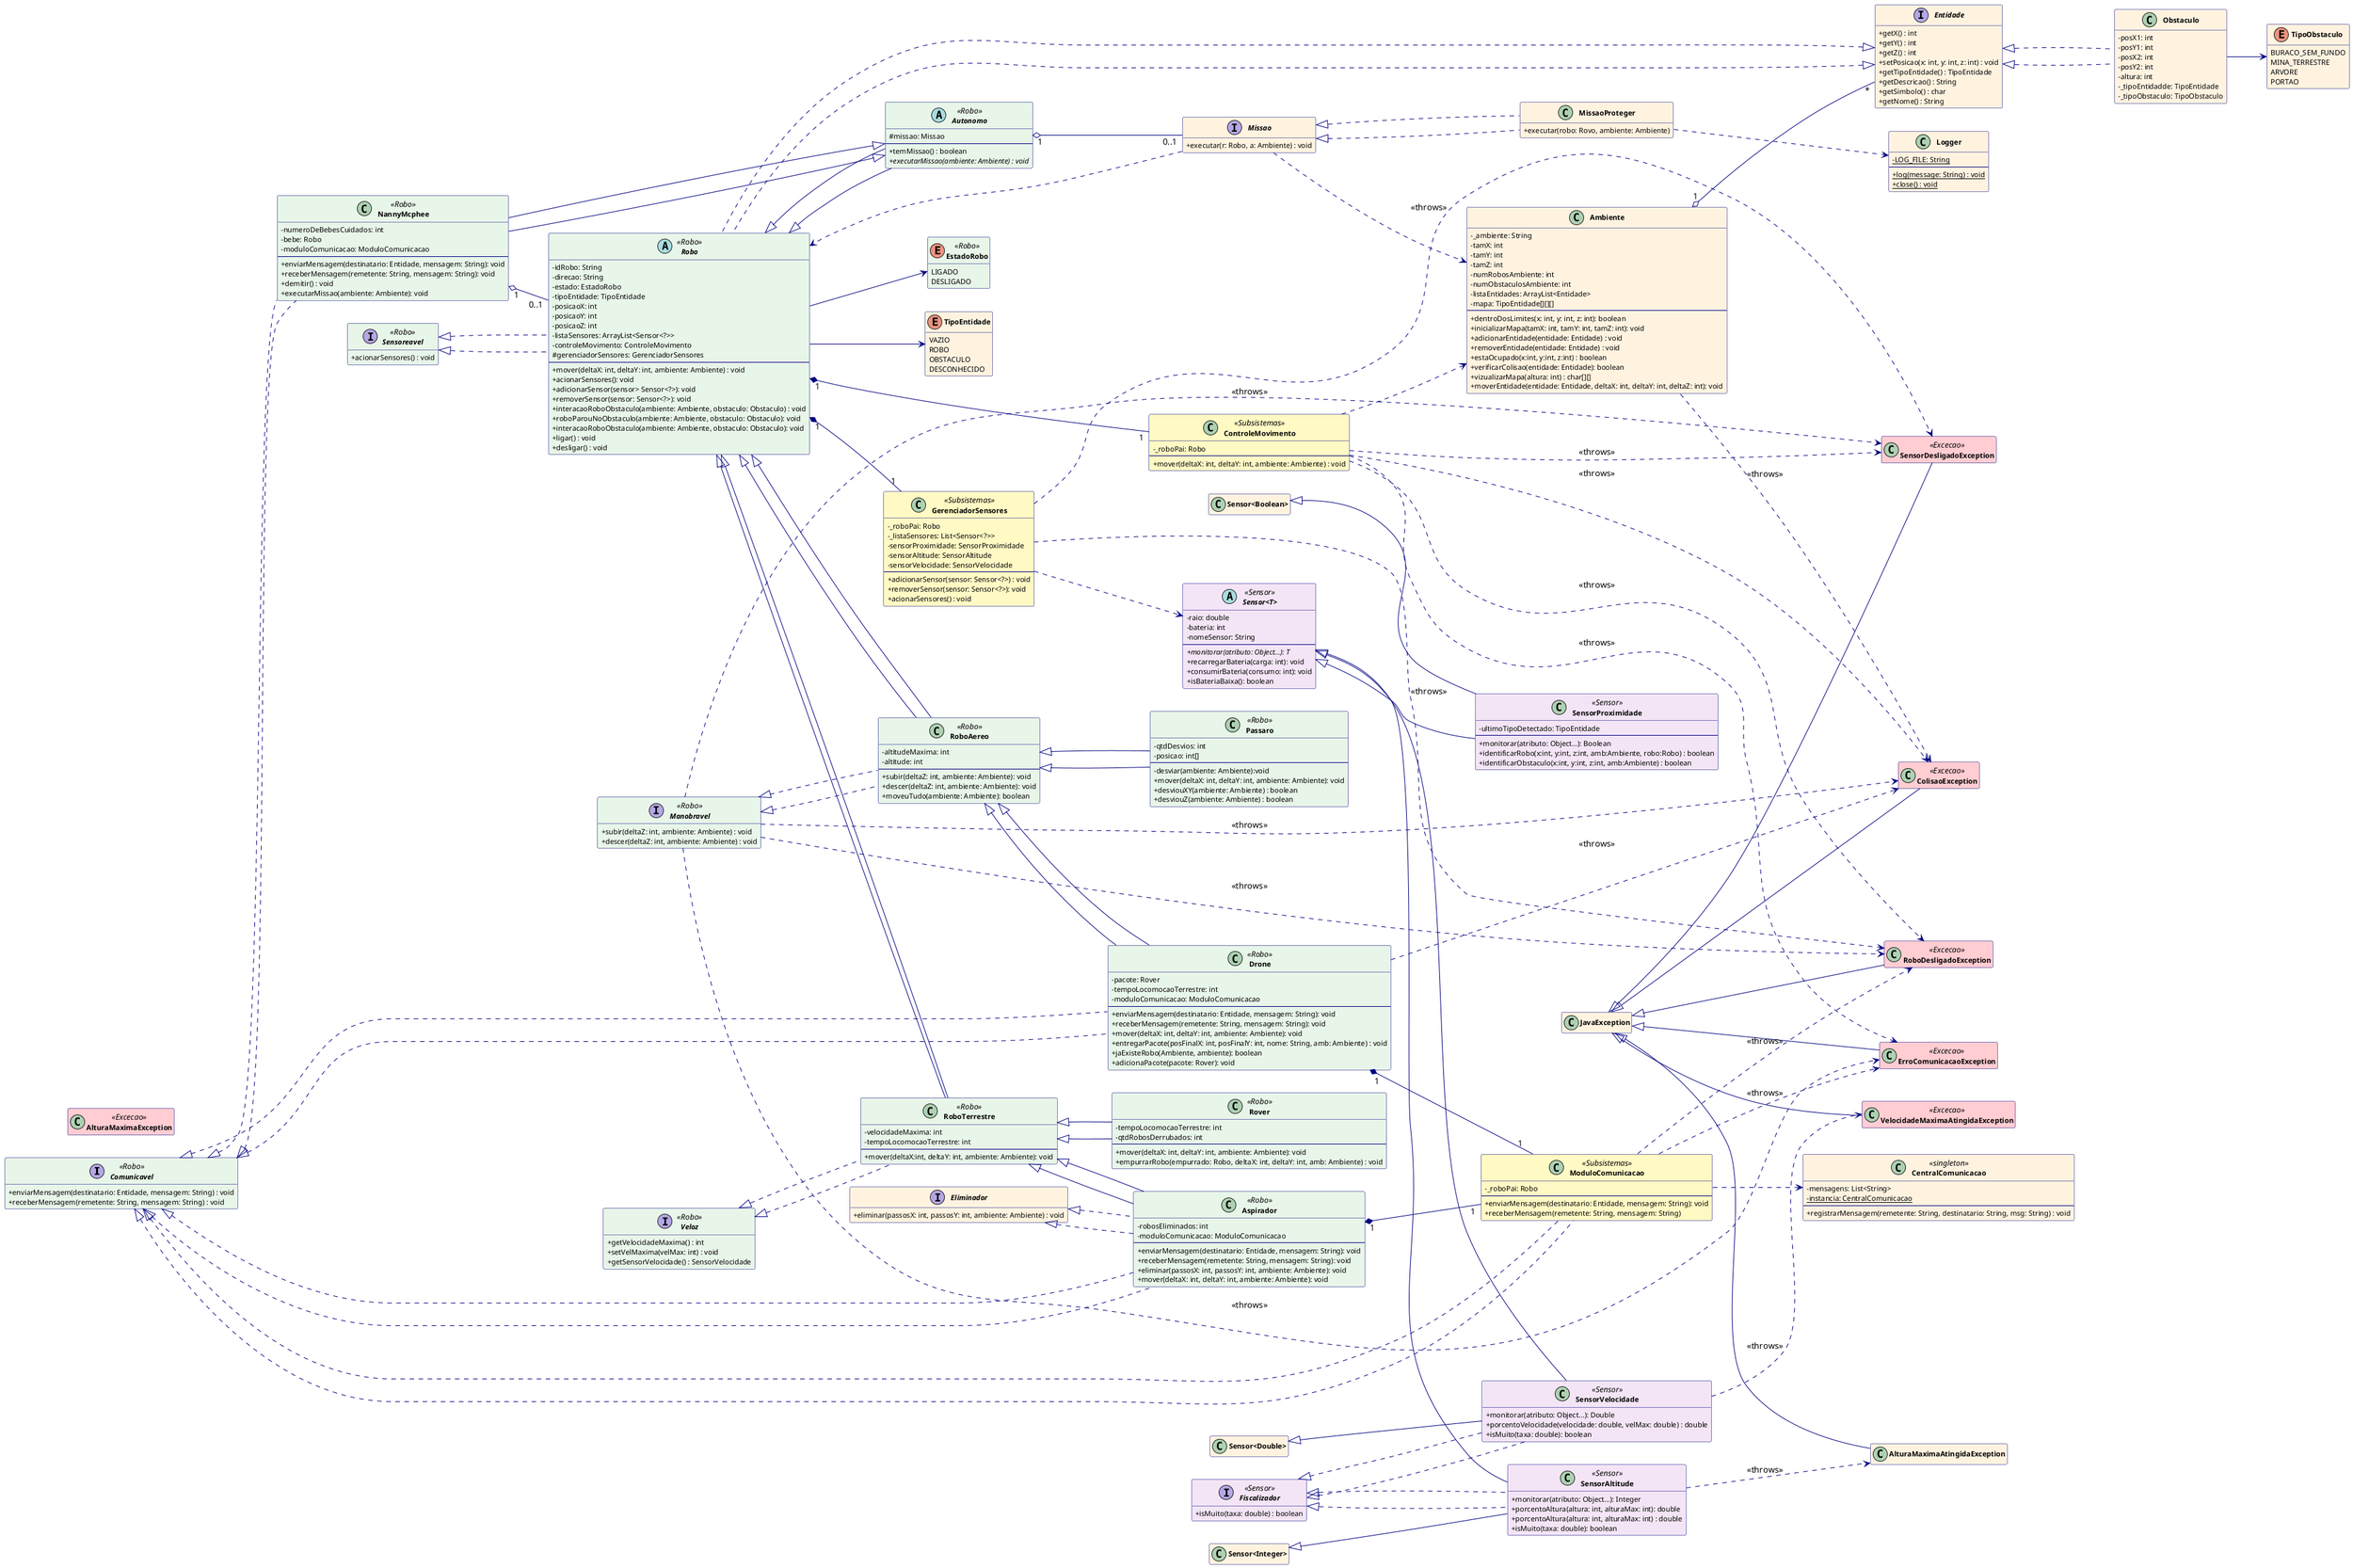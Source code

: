 @startuml diagrama_de_classes
skinparam classAttributeIconSize 0
skinparam class {
    BackgroundColor #FFF3E0
    ArrowColor Navy
    BorderColor Navy
    FontSize 12
    FontName Arial
    AttributeFontSize 11
    FontStyle bold
}
skinparam class<<Geral>> {
    BackgroundColor #E3F2FD
}

skinparam class<<Sensor>> {
    BackgroundColor #F3E5F5
}

skinparam class<<Robo>> {
    BackgroundColor #E8F5E9
}

skinparam class<<Excecao>>{
    BackgroundColor #FFCDD2
}

skinparam class<<Subsistemas>>{
    BackgroundColor #FFF9C4
}

interface Comunicavel <<Robo>>
interface Sensoreavel <<Robo>>
interface Veloz <<Robo>>
interface Manobravel <<Robo>>
interface Fiscalizador <<Sensor>>

enum EstadoRobo <<Robo>>

class AlturaMaximaException <<Excecao>>
class RoboDesligadoException<<Excecao>>
class SensorDesligadoException<<Excecao>>
class ColisaoException<<Excecao>>
class ErroComunicacaoException<<Excecao>>
class VelocidadeMaximaAtingidaException<<Excecao>>

class Drone <<Robo>>
class Passaro <<Robo>>
class Aspirador <<Robo>>
class Rover <<Robo>>
class NannyMcphee <<Robo>>
class RoboAereo <<Robo>>
class RoboTerrestre <<Robo>>
class Autonomo <<Robo>>
abstract class Robo <<Robo>>

class ControleMovimento <<Subsistemas>>
class GerenciadorSensores <<Subsistemas>>
class ModuloComunicacao <<Subsistemas>>

abstract class "Sensor<T>" <<Sensor>>
class SensorAltitude <<Sensor>>
class SensorProximidade <<Sensor>>
class SensorVelocidade <<Sensor>>

hide empty members
left to right direction

interface Entidade {
    + getX() : int
    + getY() : int
    + getZ() : int
    + setPosicao(x: int, y: int, z: int) : void
    + getTipoEntidade() : TipoEntidade
    + getDescricao() : String
    + getSimbolo() : char
    + getNome() : String
}

interface Sensoreavel {
    + acionarSensores() : void
}

interface Comunicavel {
    + enviarMensagem(destinatario: Entidade, mensagem: String) : void
    + receberMensagem(remetente: String, mensagem: String) : void
}

interface Manobravel {
    + subir(deltaZ: int, ambiente: Ambiente) : void
    + descer(deltaZ: int, ambiente: Ambiente) : void
}

interface Veloz {
    + getVelocidadeMaxima() : int
    + setVelMaxima(velMax: int) : void
    + getSensorVelocidade() : SensorVelocidade
}

interface Fiscalizador {
    + isMuito(taxa: double) : boolean
}

interface Eliminador {
    + eliminar(passosX: int, passosY: int, ambiente: Ambiente) : void
}

enum EstadoRobo {
    LIGADO
    DESLIGADO
}

enum TipoEntidade {
    VAZIO
    ROBO
    OBSTACULO
    DESCONHECIDO
}

enum TipoObstaculo {
    BURACO_SEM_FUNDO
    MINA_TERRESTRE
    ARVORE
    PORTAO
}

abstract class Robo implements Entidade, Sensoreavel {
    - idRobo: String
    - direcao: String
    - estado: EstadoRobo
    - tipoEntidade: TipoEntidade
    - posicaoX: int
    - posicaoY: int
    - posicaoZ: int
    - listaSensores: ArrayList<Sensor<?>>
    - controleMovimento: ControleMovimento
    # gerenciadorSensores: GerenciadorSensores
    --
    + mover(deltaX: int, deltaY: int, ambiente: Ambiente) : void
    + acionarSensores(): void
    + adicionarSensor(sensor> Sensor<?>): void
    + removerSensor(sensor: Sensor<?>): void
    + interacaoRoboObstaculo(ambiente: Ambiente, obstaculo: Obstaculo) : void
    + roboParouNoObstaculo(ambiente: Ambiente, obstaculo: Obstaculo): void
    + interacaoRoboObstaculo(ambiente: Ambiente, obstaculo: Obstaculo): void
    + ligar() : void
    + desligar() : void
}

class GerenciadorSensores {
    - _roboPai: Robo
    - _listaSensores: List<Sensor<?>>
    - sensorProximidade: SensorProximidade
    - sensorAltitude: SensorAltitude
    - sensorVelocidade: SensorVelocidade
    --
    + adicionarSensor(sensor: Sensor<?>) : void
    + removerSensor(sensor: Sensor<?>): void
    + acionarSensores() : void
}

class ControleMovimento {
    - _roboPai: Robo
    --
    + mover(deltaX: int, deltaY: int, ambiente: Ambiente) : void
}

class ModuloComunicacao implements Comunicavel {
    - _roboPai: Robo
    --
    + enviarMensagem(destinatario: Entidade, mensagem: String): void
    + receberMensagem(remetente: String, mensagem: String)
}

class RoboAereo extends Robo implements Manobravel {
    - altitudeMaxima: int
    - altitude: int
    --
    + subir(deltaZ: int, ambiente: Ambiente): void
    + descer(deltaZ: int, ambiente: Ambiente): void
    + moveuTudo(ambiente: Ambiente): boolean
}
class Drone extends RoboAereo implements Comunicavel {
    - pacote: Rover
    - tempoLocomocaoTerrestre: int
    - moduloComunicacao: ModuloComunicacao
    --
    + enviarMensagem(destinatario: Entidade, mensagem: String): void
    + receberMensagem(remetente: String, mensagem: String): void
    + mover(deltaX: int, deltaY: int, ambiente: Ambiente): void
    + entregarPacote(posFinalX: int, posFinalY: int, nome: String, amb: Ambiente) : void
    + jaExisteRobo(Ambiente, ambiente): boolean
    + adicionaPacote(pacote: Rover): void
}
class Passaro extends RoboAereo {
    - qtdDesvios: int
    - posicao: int[]
    --
    - desviar(ambiente: Ambiente):void
    + mover(deltaX: int, deltaY: int, ambiente: Ambiente): void
    + desviouXY(ambiente: Ambiente) : boolean
    + desviouZ(ambiente: Ambiente) : boolean
}

class RoboTerrestre extends Robo implements Veloz {
    - velocidadeMaxima: int
    - tempoLocomocaoTerrestre: int
    --
    + mover(deltaX:int, deltaY: int, ambiente: Ambiente): void
}
class Aspirador extends RoboTerrestre implements Comunicavel, Eliminador {
    - robosEliminados: int
    - moduloComunicacao: ModuloComunicacao
    --
    + enviarMensagem(destinatario: Entidade, mensagem: String): void
    + receberMensagem(remetente: String, mensagem: String): void
    + eliminar(passosX: int, passosY: int, ambiente: Ambiente): void
    + mover(deltaX: int, deltaY: int, ambiente: Ambiente): void
}
class Rover extends RoboTerrestre {
    - tempoLocomocaoTerrestre: int
    - qtdRobosDerrubados: int
    --
    + mover(deltaX: int, deltaY: int, ambiente: Ambiente): void
    + empurrarRobo(empurrado: Robo, deltaX: int, deltaY: int, amb: Ambiente) : void
}

abstract class Autonomo extends Robo {
    # missao: Missao
    --
    + temMissao() : boolean
    + {abstract} executarMissao(ambiente: Ambiente) : void
}

class NannyMcphee extends Autonomo implements Comunicavel {
    - numeroDeBebesCuidados: int
    - bebe: Robo
    - moduloComunicacao: ModuloComunicacao
    --
    + enviarMensagem(destinatario: Entidade, mensagem: String): void
    + receberMensagem(remetente: String, mensagem: String): void
    + demitir() : void
    + executarMissao(ambiente: Ambiente): void
}

abstract class "Sensor<T>" {
    - raio: double
    - bateria: int
    - nomeSensor: String
    --
    {abstract} + monitorar(atributo: Object...): T
    + recarregarBateria(carga: int): void
    + consumirBateria(consumo: int): void
    + isBateriaBaixa(): boolean
}

class SensorAltitude extends "Sensor<Integer>" implements Fiscalizador {
    + monitorar(atributo: Object...): Integer
    + porcentoAltura(altura: int, alturaMax: int): double
    + porcentoAltura(altura: int, alturaMax: int) : double
    + isMuito(taxa: double): boolean
}
class SensorProximidade extends "Sensor<Boolean>" {
    - ultimoTipoDetectado: TipoEntidade
    --
    + monitorar(atributo: Object...): Boolean
    + identificarRobo(x:int, y:int, z:int, amb:Ambiente, robo:Robo) : boolean
    + identificarObstaculo(x:int, y:int, z:int, amb:Ambiente) : boolean
}
class SensorVelocidade extends "Sensor<Double>" implements Fiscalizador {
    + monitorar(atributo: Object...): Double
    + porcentoVelocidade(velocidade: double, velMax: double) : double
    + isMuito(taxa: double): boolean
}
class Ambiente {
    - _ambiente: String
    - tamX: int
    - tamY: int
    - tamZ: int
    - numRobosAmbiente: int
    - numObstaculosAmbiente: int
    - listaEntidades: ArrayList<Entidade>
    - mapa: TipoEntidade[][][]
    --
    + dentroDosLimites(x: int, y: int, z: int): boolean
    + inicializarMapa(tamX: int, tamY: int, tamZ: int): void
    + adicionarEntidade(entidade: Entidade) : void
    + removerEntidade(entidade: Entidade) : void
    + estaOcupado(x:int, y:int, z:int) : boolean
    + verificarColisao(entidade: Entidade): boolean
    + vizualizarMapa(altura: int) : char[][]
    + moverEntidade(entidade: Entidade, deltaX: int, deltaY: int, deltaZ: int): void
}

class Obstaculo implements Entidade {
    - posX1: int
    - posY1: int
    - posX2: int
    - posY2: int
    - altura: int
    - _tipoEntidadde: TipoEntidade
    - _tipoObstaculo: TipoObstaculo
}
interface Missao {
    + executar(r: Robo, a: Ambiente) : void
}

class MissaoProteger implements Missao {
    + executar(robo: Rovo, ambiente: Ambiente)
}
class CentralComunicacao <<singleton>> {
    - mensagens: List<String>
    {static} - instancia: CentralComunicacao
    --
    + registrarMensagem(remetente: String, destinatario: String, msg: String) : void
}

class Logger {
    {static} - LOG_FILE: String
    --
    {static} + log(message: String) : void
    {static} + close() : void
}
' =======================================================
' --- RELACIONAMENTOS ---
' =======================================================

' --- Herança ---
JavaException <|-- AlturaMaximaAtingidaException
JavaException <|-- ColisaoException
JavaException <|-- ErroComunicacaoException
JavaException <|-- RoboDesligadoException
JavaException <|-- SensorDesligadoException
JavaException <|-- VelocidadeMaximaAtingidaException

Robo <|-- RoboAereo
Robo <|-- RoboTerrestre
RoboAereo <|-- Drone
RoboAereo <|-- Passaro
RoboTerrestre <|-- Aspirador
RoboTerrestre <|-- Rover
"Sensor<T>" <|-- SensorAltitude
"Sensor<T>" <|-- SensorProximidade
"Sensor<T>" <|-- SensorVelocidade
Robo <|-- Autonomo
Autonomo <|-- NannyMcphee
Missao <|.. MissaoProteger

' --- Implementação de Interfaces ---
Entidade <|.. Robo
Sensoreavel <|.. Robo
Entidade <|.. Obstaculo
Manobravel <|.. RoboAereo
Veloz <|.. RoboTerrestre
Fiscalizador <|.. SensorAltitude
Fiscalizador <|.. SensorVelocidade
Eliminador <|.. Aspirador
Comunicavel <|.. Aspirador
Comunicavel <|.. Drone
Comunicavel <|.. NannyMcphee
Comunicavel <|.. ModuloComunicacao

' --- Composição e Agregação ---
Robo "1" *-- "1" GerenciadorSensores
Robo "1" *-- "1" ControleMovimento
Aspirador "1" *-- "1" ModuloComunicacao
Drone "1" *-- "1" ModuloComunicacao
Ambiente "1" o-- "*" Entidade
Autonomo "1" o-- "0..1" Missao
NannyMcphee "1" o-- "0..1" Robo

' --- Associações e Dependências ---
Robo --> EstadoRobo
Robo --> TipoEntidade
Obstaculo --> TipoObstaculo
ControleMovimento ..> Ambiente
GerenciadorSensores ..> "Sensor<T>"
ModuloComunicacao ..> CentralComunicacao
Missao ..> Robo
Missao ..> Ambiente
MissaoProteger ..> Logger

' --- Relacionamentos de Exceções ---
GerenciadorSensores ..> RoboDesligadoException : <<throws>>
GerenciadorSensores ..> SensorDesligadoException : <<throws>>

ControleMovimento ..> RoboDesligadoException : <<throws>>
ControleMovimento ..> SensorDesligadoException : <<throws>>
ControleMovimento ..> ColisaoException : <<throws>>
ControleMovimento ..> ErroComunicacaoException : <<throws>>

ModuloComunicacao ..> RoboDesligadoException : <<throws>>
ModuloComunicacao ..> ErroComunicacaoException : <<throws>>

Manobravel ..> ColisaoException : <<throws>>
Manobravel ..> SensorDesligadoException : <<throws>>
Manobravel ..> RoboDesligadoException : <<throws>>
Manobravel ..> ErroComunicacaoException : <<throws>>

Drone ..> ColisaoException : <<throws>>
Ambiente ..> ColisaoException : <<throws>>
SensorAltitude ..> AlturaMaximaAtingidaException : <<throws>>
SensorVelocidade ..> VelocidadeMaximaAtingidaException : <<throws>>

@enduml